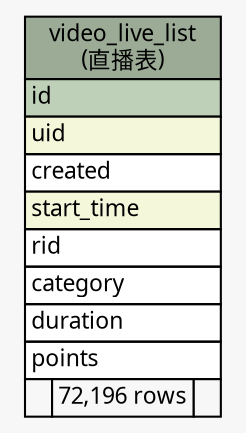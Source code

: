 // dot 2.26.0 on Linux 2.6.32-504.3.3.el6.x86_64
// SchemaSpy rev Unknown
digraph "video_live_list" {
  graph [
    rankdir="RL"
    bgcolor="#f7f7f7"
    nodesep="0.18"
    ranksep="0.46"
    fontname="Microsoft YaHei"
    fontsize="11"
  ];
  node [
    fontname="Microsoft YaHei"
    fontsize="11"
    shape="plaintext"
  ];
  edge [
    arrowsize="0.8"
  ];
  "video_live_list" [
    label=<
    <TABLE BORDER="0" CELLBORDER="1" CELLSPACING="0" BGCOLOR="#ffffff">
      <TR><TD COLSPAN="3" BGCOLOR="#9bab96" ALIGN="CENTER">video_live_list<br/>(直播表)</TD></TR>
      <TR><TD PORT="id" COLSPAN="3" BGCOLOR="#bed1b8" ALIGN="LEFT">id</TD></TR>
      <TR><TD PORT="uid" COLSPAN="3" BGCOLOR="#f4f7da" ALIGN="LEFT">uid</TD></TR>
      <TR><TD PORT="created" COLSPAN="3" ALIGN="LEFT">created</TD></TR>
      <TR><TD PORT="start_time" COLSPAN="3" BGCOLOR="#f4f7da" ALIGN="LEFT">start_time</TD></TR>
      <TR><TD PORT="rid" COLSPAN="3" ALIGN="LEFT">rid</TD></TR>
      <TR><TD PORT="category" COLSPAN="3" ALIGN="LEFT">category</TD></TR>
      <TR><TD PORT="duration" COLSPAN="3" ALIGN="LEFT">duration</TD></TR>
      <TR><TD PORT="points" COLSPAN="3" ALIGN="LEFT">points</TD></TR>
      <TR><TD ALIGN="LEFT" BGCOLOR="#f7f7f7">  </TD><TD ALIGN="RIGHT" BGCOLOR="#f7f7f7">72,196 rows</TD><TD ALIGN="RIGHT" BGCOLOR="#f7f7f7">  </TD></TR>
    </TABLE>>
    URL="tables/video_live_list.html"
    tooltip="video_live_list"
  ];
}
